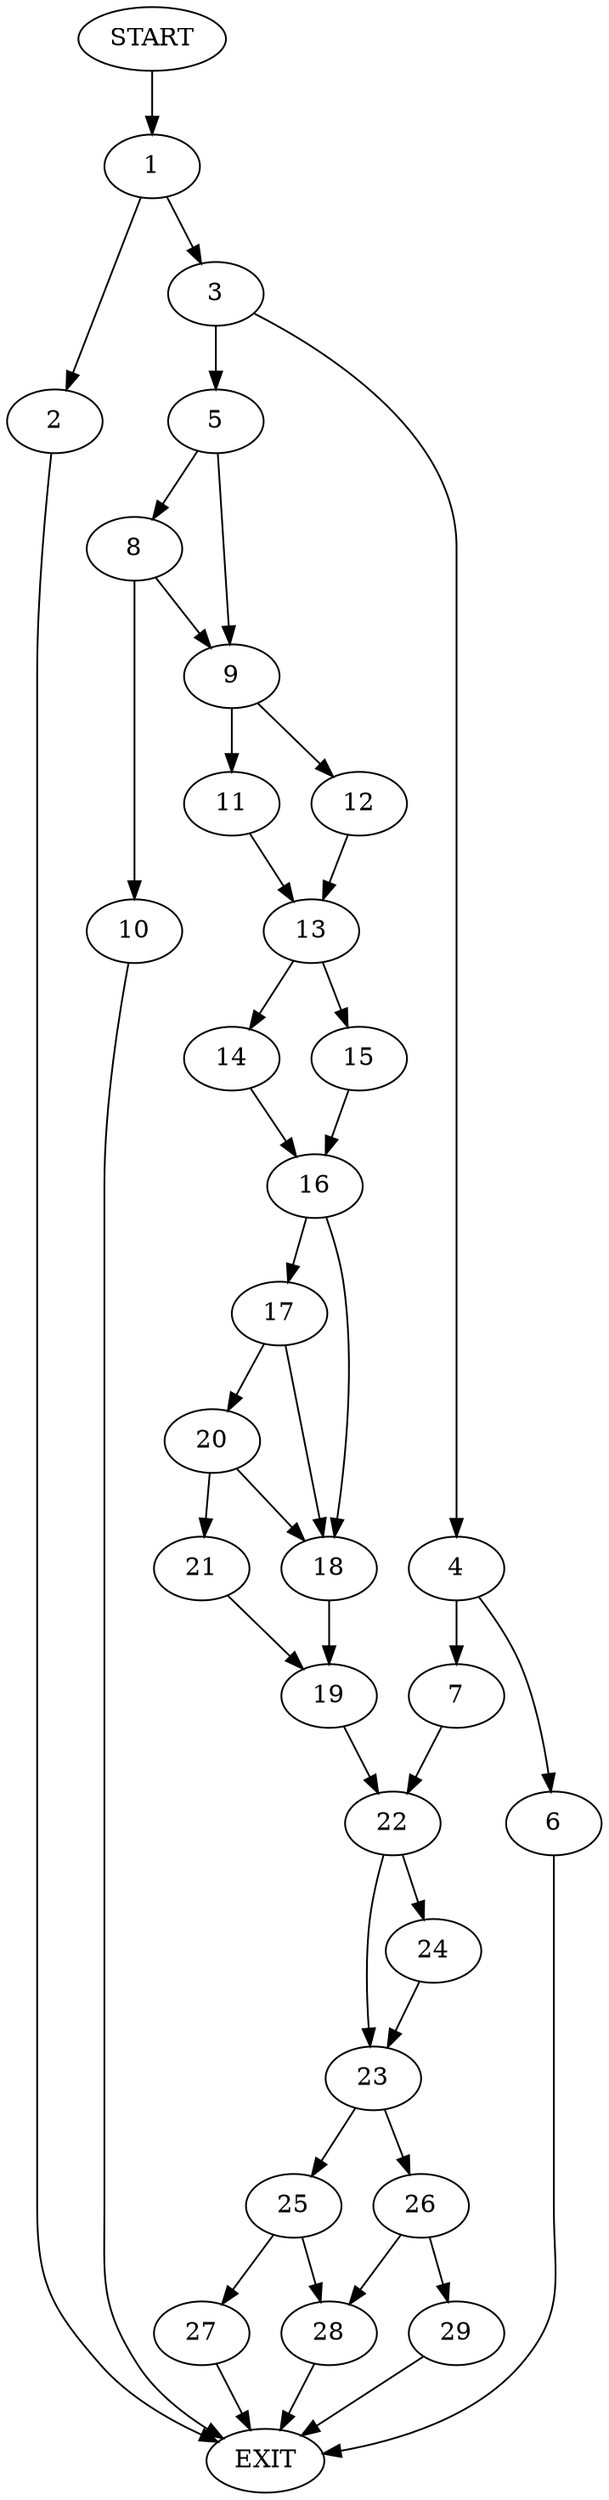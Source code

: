 digraph {
0 [label="START"]
30 [label="EXIT"]
0 -> 1
1 -> 2
1 -> 3
3 -> 4
3 -> 5
2 -> 30
4 -> 6
4 -> 7
5 -> 8
5 -> 9
8 -> 10
8 -> 9
9 -> 11
9 -> 12
10 -> 30
11 -> 13
12 -> 13
13 -> 14
13 -> 15
15 -> 16
14 -> 16
16 -> 17
16 -> 18
18 -> 19
17 -> 20
17 -> 18
20 -> 21
20 -> 18
21 -> 19
19 -> 22
22 -> 23
22 -> 24
7 -> 22
6 -> 30
23 -> 25
23 -> 26
24 -> 23
25 -> 27
25 -> 28
26 -> 28
26 -> 29
28 -> 30
29 -> 30
27 -> 30
}
